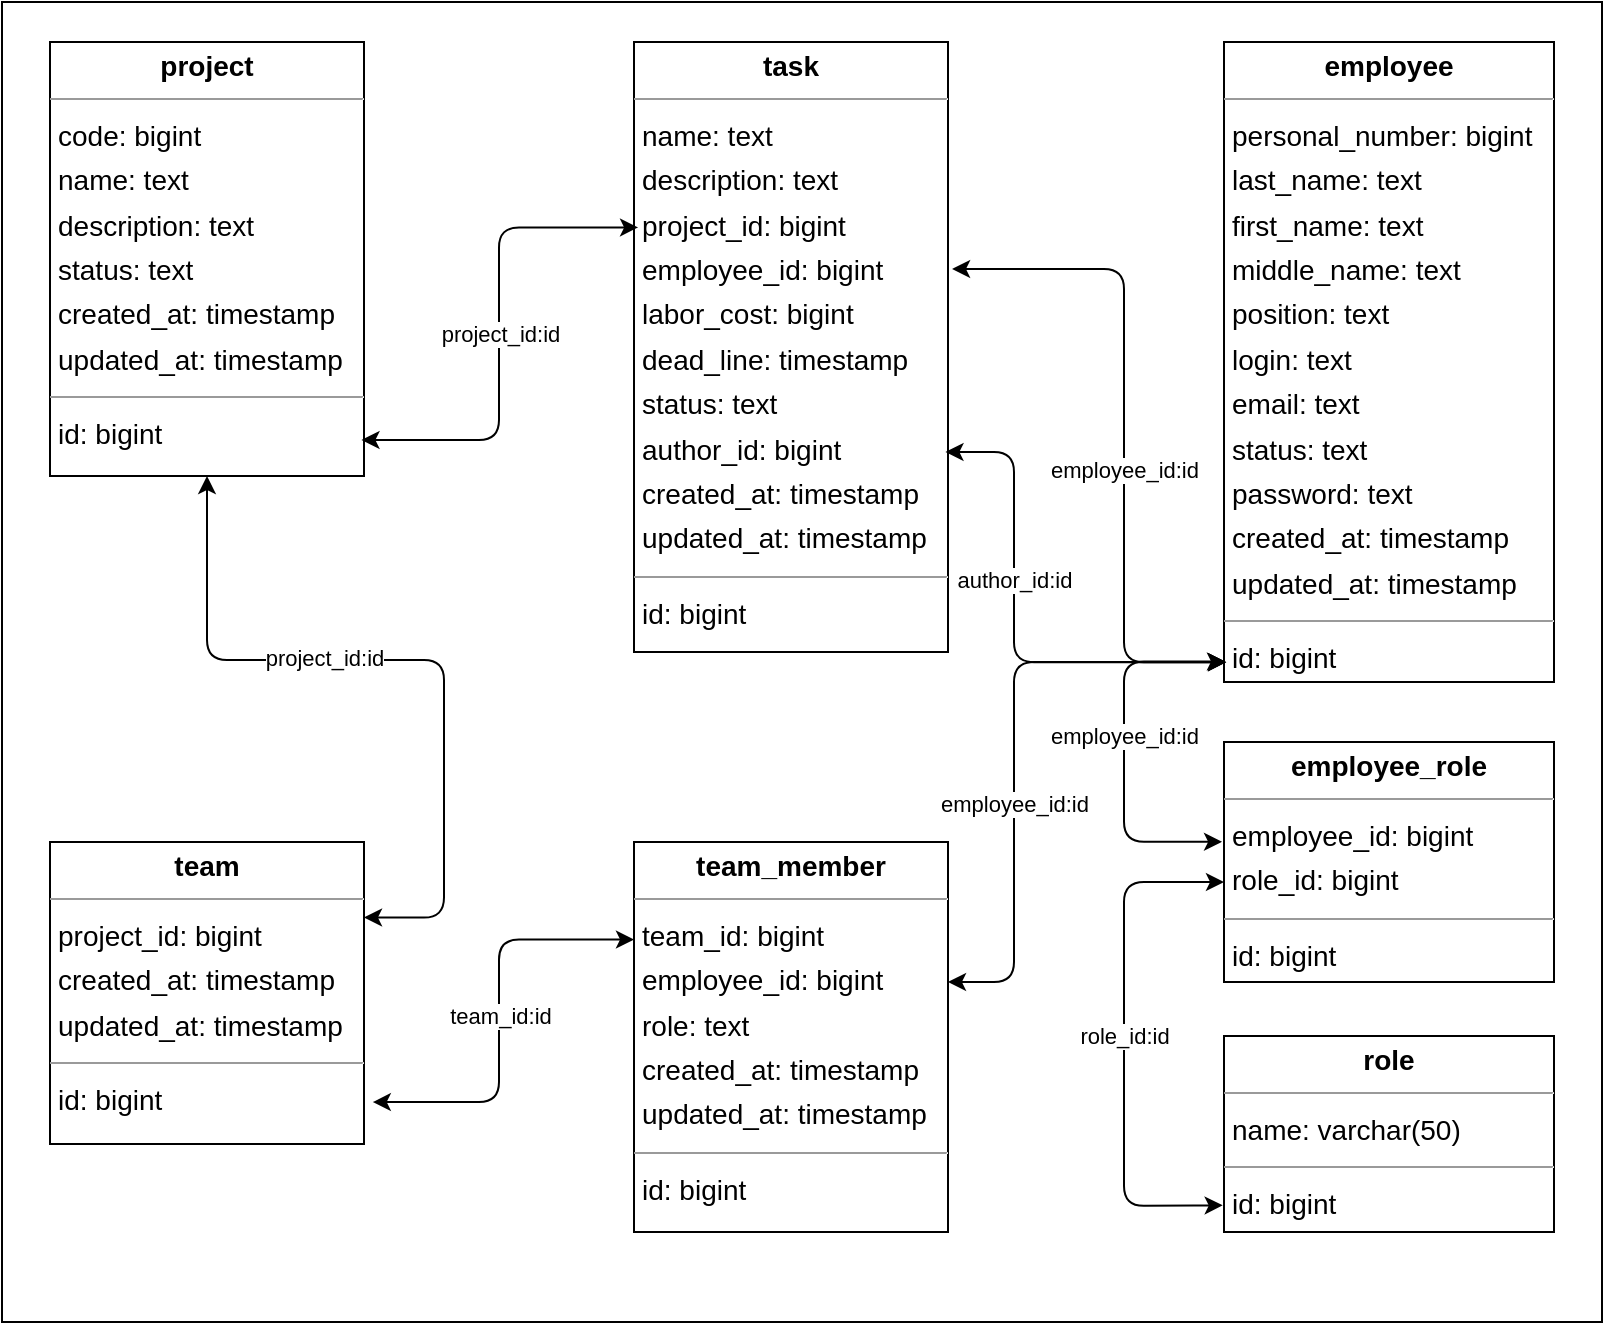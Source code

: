 <mxfile version="21.3.7" type="device">
  <diagram id="Hyly7OWabp9oxFHQT8RO" name="Страница 1">
    <mxGraphModel dx="1985" dy="1095" grid="1" gridSize="10" guides="1" tooltips="1" connect="1" arrows="1" fold="1" page="1" pageScale="1" pageWidth="827" pageHeight="1169" background="none" math="0" shadow="0">
      <root>
        <mxCell id="0" />
        <mxCell id="1" parent="0" />
        <mxCell id="_BKZxQW5v_bd1D3gg7fW-22" value="" style="rounded=0;whiteSpace=wrap;html=1;" parent="1" vertex="1">
          <mxGeometry x="14" y="10" width="800" height="660" as="geometry" />
        </mxCell>
        <mxCell id="node0" value="&lt;p style=&quot;margin:0px;margin-top:4px;text-align:center;&quot;&gt;&lt;b&gt;employee&lt;/b&gt;&lt;/p&gt;&lt;hr size=&quot;1&quot;&gt;&lt;p style=&quot;margin:0 0 0 4px;line-height:1.6;&quot;&gt; personal_number: bigint&lt;br&gt; last_name: text&lt;br&gt; first_name: text&lt;br&gt; middle_name: text&lt;br&gt; position: text&lt;br&gt; login: text&lt;br&gt; email: text&lt;br&gt; status: text&lt;/p&gt;&lt;p style=&quot;margin:0 0 0 4px;line-height:1.6;&quot;&gt;password: text&lt;br&gt; created_at: timestamp&lt;br&gt; updated_at: timestamp&lt;/p&gt;&lt;hr size=&quot;1&quot;&gt;&lt;p style=&quot;margin:0 0 0 4px;line-height:1.6;&quot;&gt; id: bigint&lt;/p&gt;" style="verticalAlign=top;align=left;overflow=fill;fontSize=14;fontFamily=Helvetica;html=1;rounded=0;shadow=0;comic=0;labelBackgroundColor=none;strokeWidth=1;" parent="1" vertex="1">
          <mxGeometry x="625" y="30" width="165" height="320" as="geometry" />
        </mxCell>
        <mxCell id="node4" value="&lt;p style=&quot;margin:0px;margin-top:4px;text-align:center;&quot;&gt;&lt;b&gt;project&lt;/b&gt;&lt;/p&gt;&lt;hr size=&quot;1&quot;/&gt;&lt;p style=&quot;margin:0 0 0 4px;line-height:1.6;&quot;&gt; code: bigint&lt;br/&gt; name: text&lt;br/&gt; description: text&lt;br/&gt; status: text&lt;br/&gt; created_at: timestamp&lt;br/&gt; updated_at: timestamp&lt;/p&gt;&lt;hr size=&quot;1&quot;/&gt;&lt;p style=&quot;margin:0 0 0 4px;line-height:1.6;&quot;&gt; id: bigint&lt;/p&gt;" style="verticalAlign=top;align=left;overflow=fill;fontSize=14;fontFamily=Helvetica;html=1;rounded=0;shadow=0;comic=0;labelBackgroundColor=none;strokeWidth=1;" parent="1" vertex="1">
          <mxGeometry x="38" y="30" width="157" height="217" as="geometry" />
        </mxCell>
        <mxCell id="node1" value="&lt;p style=&quot;margin:0px;margin-top:4px;text-align:center;&quot;&gt;&lt;b&gt;task&lt;/b&gt;&lt;/p&gt;&lt;hr size=&quot;1&quot;/&gt;&lt;p style=&quot;margin:0 0 0 4px;line-height:1.6;&quot;&gt; name: text&lt;br/&gt; description: text&lt;br/&gt; project_id: bigint&lt;br/&gt; employee_id: bigint&lt;br/&gt; labor_cost: bigint&lt;br/&gt; dead_line: timestamp&lt;br/&gt; status: text&lt;br/&gt; author_id: bigint&lt;br/&gt; created_at: timestamp&lt;br/&gt; updated_at: timestamp&lt;/p&gt;&lt;hr size=&quot;1&quot;/&gt;&lt;p style=&quot;margin:0 0 0 4px;line-height:1.6;&quot;&gt; id: bigint&lt;/p&gt;" style="verticalAlign=top;align=left;overflow=fill;fontSize=14;fontFamily=Helvetica;html=1;rounded=0;shadow=0;comic=0;labelBackgroundColor=none;strokeWidth=1;" parent="1" vertex="1">
          <mxGeometry x="330" y="30" width="157" height="305" as="geometry" />
        </mxCell>
        <mxCell id="node3" value="&lt;p style=&quot;margin:0px;margin-top:4px;text-align:center;&quot;&gt;&lt;b&gt;team&lt;/b&gt;&lt;/p&gt;&lt;hr size=&quot;1&quot;/&gt;&lt;p style=&quot;margin:0 0 0 4px;line-height:1.6;&quot;&gt; project_id: bigint&lt;br/&gt; created_at: timestamp&lt;br/&gt; updated_at: timestamp&lt;/p&gt;&lt;hr size=&quot;1&quot;/&gt;&lt;p style=&quot;margin:0 0 0 4px;line-height:1.6;&quot;&gt; id: bigint&lt;/p&gt;" style="verticalAlign=top;align=left;overflow=fill;fontSize=14;fontFamily=Helvetica;html=1;rounded=0;shadow=0;comic=0;labelBackgroundColor=none;strokeWidth=1;" parent="1" vertex="1">
          <mxGeometry x="38" y="430" width="157" height="151" as="geometry" />
        </mxCell>
        <mxCell id="node2" value="&lt;p style=&quot;margin:0px;margin-top:4px;text-align:center;&quot;&gt;&lt;b&gt;team_member&lt;/b&gt;&lt;/p&gt;&lt;hr size=&quot;1&quot;/&gt;&lt;p style=&quot;margin:0 0 0 4px;line-height:1.6;&quot;&gt; team_id: bigint&lt;br/&gt; employee_id: bigint&lt;br/&gt; role: text&lt;br/&gt; created_at: timestamp&lt;br/&gt; updated_at: timestamp&lt;/p&gt;&lt;hr size=&quot;1&quot;/&gt;&lt;p style=&quot;margin:0 0 0 4px;line-height:1.6;&quot;&gt; id: bigint&lt;/p&gt;" style="verticalAlign=top;align=left;overflow=fill;fontSize=14;fontFamily=Helvetica;html=1;rounded=0;shadow=0;comic=0;labelBackgroundColor=none;strokeWidth=1;" parent="1" vertex="1">
          <mxGeometry x="330" y="430" width="157" height="195" as="geometry" />
        </mxCell>
        <mxCell id="_BKZxQW5v_bd1D3gg7fW-1" value="" style="endArrow=classic;html=1;rounded=1;startArrow=classic;startFill=1;entryX=0.013;entryY=0.304;entryDx=0;entryDy=0;edgeStyle=orthogonalEdgeStyle;entryPerimeter=0;exitX=0.992;exitY=0.917;exitDx=0;exitDy=0;exitPerimeter=0;" parent="1" source="node4" target="node1" edge="1">
          <mxGeometry relative="1" as="geometry">
            <mxPoint x="205" y="280" as="sourcePoint" />
            <mxPoint x="305" y="280" as="targetPoint" />
          </mxGeometry>
        </mxCell>
        <mxCell id="_BKZxQW5v_bd1D3gg7fW-2" value="project_id:id" style="edgeLabel;resizable=0;html=1;align=center;verticalAlign=middle;" parent="_BKZxQW5v_bd1D3gg7fW-1" connectable="0" vertex="1">
          <mxGeometry relative="1" as="geometry" />
        </mxCell>
        <mxCell id="_BKZxQW5v_bd1D3gg7fW-3" value="" style="endArrow=classic;html=1;rounded=1;startArrow=classic;startFill=1;edgeStyle=orthogonalEdgeStyle;exitX=1.013;exitY=0.372;exitDx=0;exitDy=0;exitPerimeter=0;entryX=0.007;entryY=0.969;entryDx=0;entryDy=0;entryPerimeter=0;" parent="1" source="node1" target="node0" edge="1">
          <mxGeometry relative="1" as="geometry">
            <mxPoint x="495" y="220" as="sourcePoint" />
            <mxPoint x="625" y="340" as="targetPoint" />
            <Array as="points">
              <mxPoint x="575" y="144" />
              <mxPoint x="575" y="340" />
            </Array>
          </mxGeometry>
        </mxCell>
        <mxCell id="_BKZxQW5v_bd1D3gg7fW-4" value="employee_id:id" style="edgeLabel;resizable=0;html=1;align=center;verticalAlign=middle;" parent="_BKZxQW5v_bd1D3gg7fW-3" connectable="0" vertex="1">
          <mxGeometry relative="1" as="geometry">
            <mxPoint y="19" as="offset" />
          </mxGeometry>
        </mxCell>
        <mxCell id="_BKZxQW5v_bd1D3gg7fW-5" value="" style="endArrow=classic;html=1;rounded=1;startArrow=classic;startFill=1;edgeStyle=orthogonalEdgeStyle;exitX=0.992;exitY=0.672;exitDx=0;exitDy=0;exitPerimeter=0;entryX=0.007;entryY=0.969;entryDx=0;entryDy=0;entryPerimeter=0;" parent="1" source="node1" target="node0" edge="1">
          <mxGeometry relative="1" as="geometry">
            <mxPoint x="505" y="370.05" as="sourcePoint" />
            <mxPoint x="605" y="370.0" as="targetPoint" />
            <Array as="points">
              <mxPoint x="520" y="235" />
              <mxPoint x="520" y="340" />
            </Array>
          </mxGeometry>
        </mxCell>
        <mxCell id="_BKZxQW5v_bd1D3gg7fW-6" value="author_id:id" style="edgeLabel;resizable=0;html=1;align=center;verticalAlign=middle;" parent="_BKZxQW5v_bd1D3gg7fW-5" connectable="0" vertex="1">
          <mxGeometry relative="1" as="geometry">
            <mxPoint y="-25" as="offset" />
          </mxGeometry>
        </mxCell>
        <mxCell id="_BKZxQW5v_bd1D3gg7fW-16" value="" style="endArrow=classic;html=1;rounded=1;startArrow=classic;startFill=1;edgeStyle=orthogonalEdgeStyle;entryX=0;entryY=0.25;entryDx=0;entryDy=0;exitX=1.028;exitY=0.861;exitDx=0;exitDy=0;exitPerimeter=0;" parent="1" source="node3" target="node2" edge="1">
          <mxGeometry relative="1" as="geometry">
            <mxPoint x="175" y="660" as="sourcePoint" />
            <mxPoint x="275" y="660" as="targetPoint" />
          </mxGeometry>
        </mxCell>
        <mxCell id="_BKZxQW5v_bd1D3gg7fW-17" value="team_id:id" style="edgeLabel;resizable=0;html=1;align=center;verticalAlign=middle;" parent="_BKZxQW5v_bd1D3gg7fW-16" connectable="0" vertex="1">
          <mxGeometry relative="1" as="geometry" />
        </mxCell>
        <mxCell id="_BKZxQW5v_bd1D3gg7fW-18" value="" style="endArrow=classic;html=1;rounded=1;startArrow=classic;startFill=1;edgeStyle=orthogonalEdgeStyle;entryX=1;entryY=0.25;entryDx=0;entryDy=0;exitX=0.5;exitY=1;exitDx=0;exitDy=0;" parent="1" source="node4" target="node3" edge="1">
          <mxGeometry relative="1" as="geometry">
            <mxPoint x="45" y="320" as="sourcePoint" />
            <mxPoint x="145" y="320" as="targetPoint" />
            <Array as="points">
              <mxPoint x="117" y="339" />
              <mxPoint x="235" y="339" />
              <mxPoint x="235" y="468" />
            </Array>
          </mxGeometry>
        </mxCell>
        <mxCell id="_BKZxQW5v_bd1D3gg7fW-19" value="project_id:id" style="edgeLabel;resizable=0;html=1;align=center;verticalAlign=middle;" parent="_BKZxQW5v_bd1D3gg7fW-18" connectable="0" vertex="1">
          <mxGeometry relative="1" as="geometry">
            <mxPoint x="-39" y="-1" as="offset" />
          </mxGeometry>
        </mxCell>
        <mxCell id="k_lRgrSqPz4AHK7w9jma-2" value="&lt;p style=&quot;margin:0px;margin-top:4px;text-align:center;&quot;&gt;&lt;b&gt;employee_role&lt;/b&gt;&lt;/p&gt;&lt;hr size=&quot;1&quot;&gt;&lt;p style=&quot;margin:0 0 0 4px;line-height:1.6;&quot;&gt;employee_id: bigint&lt;br&gt;&lt;/p&gt;&lt;p style=&quot;margin:0 0 0 4px;line-height:1.6;&quot;&gt;role_id: bigint&lt;/p&gt;&lt;hr size=&quot;1&quot;&gt;&lt;p style=&quot;margin:0 0 0 4px;line-height:1.6;&quot;&gt; id: bigint&lt;/p&gt;" style="verticalAlign=top;align=left;overflow=fill;fontSize=14;fontFamily=Helvetica;html=1;rounded=0;shadow=0;comic=0;labelBackgroundColor=none;strokeWidth=1;" parent="1" vertex="1">
          <mxGeometry x="625" y="380" width="165" height="120" as="geometry" />
        </mxCell>
        <mxCell id="k_lRgrSqPz4AHK7w9jma-1" value="&lt;p style=&quot;margin:0px;margin-top:4px;text-align:center;&quot;&gt;&lt;b&gt;role&lt;/b&gt;&lt;/p&gt;&lt;hr size=&quot;1&quot;&gt;&lt;p style=&quot;margin:0 0 0 4px;line-height:1.6;&quot;&gt;name: varchar(50)&lt;br&gt;&lt;/p&gt;&lt;hr size=&quot;1&quot;&gt;&lt;p style=&quot;margin:0 0 0 4px;line-height:1.6;&quot;&gt; id: bigint&lt;/p&gt;" style="verticalAlign=top;align=left;overflow=fill;fontSize=14;fontFamily=Helvetica;html=1;rounded=0;shadow=0;comic=0;labelBackgroundColor=none;strokeWidth=1;" parent="1" vertex="1">
          <mxGeometry x="625" y="527" width="165" height="98" as="geometry" />
        </mxCell>
        <mxCell id="k_lRgrSqPz4AHK7w9jma-5" value="" style="endArrow=classic;html=1;rounded=1;startArrow=classic;startFill=1;edgeStyle=orthogonalEdgeStyle;" parent="1" edge="1">
          <mxGeometry relative="1" as="geometry">
            <mxPoint x="487" y="500" as="sourcePoint" />
            <mxPoint x="626" y="340" as="targetPoint" />
            <Array as="points">
              <mxPoint x="520" y="500" />
              <mxPoint x="520" y="340" />
            </Array>
          </mxGeometry>
        </mxCell>
        <mxCell id="k_lRgrSqPz4AHK7w9jma-6" value="employee_id:id" style="edgeLabel;resizable=0;html=1;align=center;verticalAlign=middle;" parent="k_lRgrSqPz4AHK7w9jma-5" connectable="0" vertex="1">
          <mxGeometry relative="1" as="geometry">
            <mxPoint y="27" as="offset" />
          </mxGeometry>
        </mxCell>
        <mxCell id="k_lRgrSqPz4AHK7w9jma-12" value="" style="endArrow=classic;html=1;rounded=1;edgeStyle=orthogonalEdgeStyle;exitX=-0.006;exitY=0.416;exitDx=0;exitDy=0;exitPerimeter=0;startArrow=classic;startFill=1;entryX=0.003;entryY=0.968;entryDx=0;entryDy=0;entryPerimeter=0;" parent="1" source="k_lRgrSqPz4AHK7w9jma-2" target="node0" edge="1">
          <mxGeometry relative="1" as="geometry">
            <mxPoint x="620" y="429.8" as="sourcePoint" />
            <mxPoint x="624" y="340" as="targetPoint" />
            <Array as="points">
              <mxPoint x="575" y="430" />
              <mxPoint x="575" y="340" />
            </Array>
          </mxGeometry>
        </mxCell>
        <mxCell id="k_lRgrSqPz4AHK7w9jma-13" value="employee_id:id" style="edgeLabel;resizable=0;html=1;align=center;verticalAlign=middle;" parent="k_lRgrSqPz4AHK7w9jma-12" connectable="0" vertex="1">
          <mxGeometry relative="1" as="geometry">
            <mxPoint y="-7" as="offset" />
          </mxGeometry>
        </mxCell>
        <mxCell id="k_lRgrSqPz4AHK7w9jma-15" value="" style="endArrow=classic;html=1;rounded=1;edgeStyle=orthogonalEdgeStyle;exitX=-0.004;exitY=0.864;exitDx=0;exitDy=0;exitPerimeter=0;startArrow=classic;startFill=1;entryX=0.003;entryY=0.968;entryDx=0;entryDy=0;entryPerimeter=0;" parent="1" source="k_lRgrSqPz4AHK7w9jma-1" edge="1">
          <mxGeometry relative="1" as="geometry">
            <mxPoint x="624" y="540" as="sourcePoint" />
            <mxPoint x="625" y="450" as="targetPoint" />
            <Array as="points">
              <mxPoint x="620" y="612" />
              <mxPoint x="575" y="612" />
              <mxPoint x="575" y="450" />
            </Array>
          </mxGeometry>
        </mxCell>
        <mxCell id="k_lRgrSqPz4AHK7w9jma-16" value="role_id:id" style="edgeLabel;resizable=0;html=1;align=center;verticalAlign=middle;" parent="k_lRgrSqPz4AHK7w9jma-15" connectable="0" vertex="1">
          <mxGeometry relative="1" as="geometry">
            <mxPoint y="-4" as="offset" />
          </mxGeometry>
        </mxCell>
      </root>
    </mxGraphModel>
  </diagram>
</mxfile>

